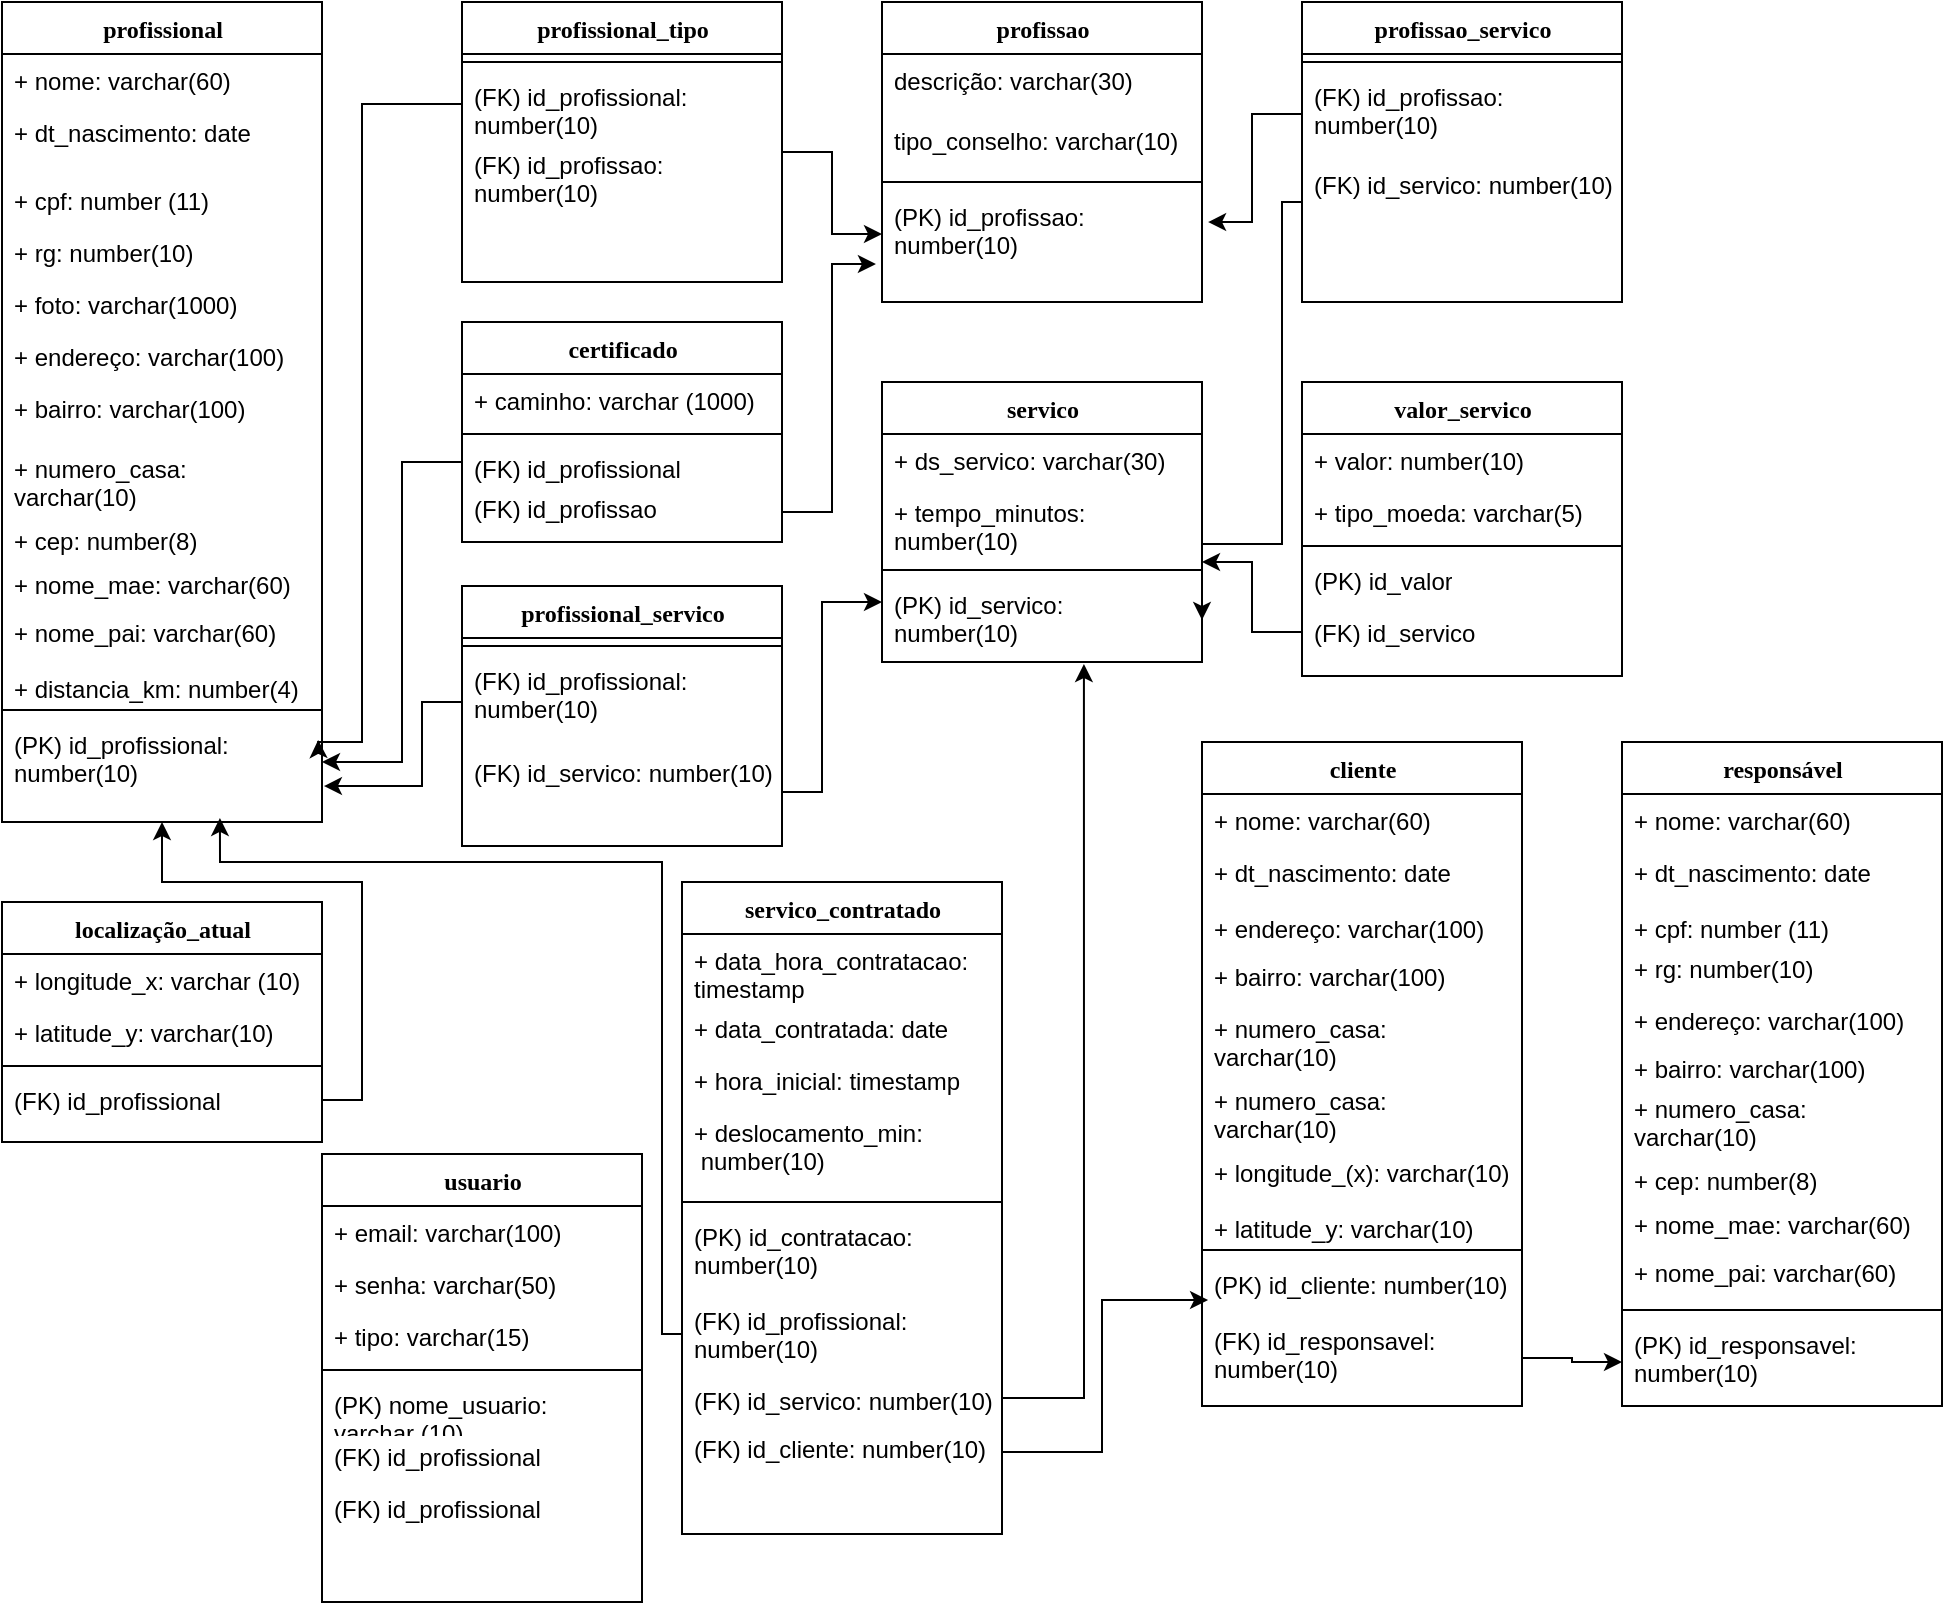<mxfile version="23.0.2" type="github">
  <diagram name="Page-1" id="9f46799a-70d6-7492-0946-bef42562c5a5">
    <mxGraphModel dx="794" dy="475" grid="1" gridSize="10" guides="1" tooltips="1" connect="1" arrows="1" fold="1" page="1" pageScale="1" pageWidth="1100" pageHeight="850" background="none" math="0" shadow="0">
      <root>
        <mxCell id="0" />
        <mxCell id="1" parent="0" />
        <mxCell id="78961159f06e98e8-17" value="profissional" style="swimlane;html=1;fontStyle=1;align=center;verticalAlign=top;childLayout=stackLayout;horizontal=1;startSize=26;horizontalStack=0;resizeParent=1;resizeLast=0;collapsible=1;marginBottom=0;swimlaneFillColor=#ffffff;rounded=0;shadow=0;comic=0;labelBackgroundColor=none;strokeWidth=1;fillColor=none;fontFamily=Verdana;fontSize=12" parent="1" vertex="1">
          <mxGeometry x="90" y="40" width="160" height="410" as="geometry" />
        </mxCell>
        <mxCell id="78961159f06e98e8-21" value="+ nome: varchar(60)" style="text;html=1;strokeColor=none;fillColor=none;align=left;verticalAlign=top;spacingLeft=4;spacingRight=4;whiteSpace=wrap;overflow=hidden;rotatable=0;points=[[0,0.5],[1,0.5]];portConstraint=eastwest;" parent="78961159f06e98e8-17" vertex="1">
          <mxGeometry y="26" width="160" height="26" as="geometry" />
        </mxCell>
        <mxCell id="78961159f06e98e8-23" value="+ dt_nascimento: date" style="text;html=1;strokeColor=none;fillColor=none;align=left;verticalAlign=top;spacingLeft=4;spacingRight=4;whiteSpace=wrap;overflow=hidden;rotatable=0;points=[[0,0.5],[1,0.5]];portConstraint=eastwest;" parent="78961159f06e98e8-17" vertex="1">
          <mxGeometry y="52" width="160" height="34" as="geometry" />
        </mxCell>
        <mxCell id="78961159f06e98e8-26" value="+ cpf: number (11)" style="text;html=1;strokeColor=none;fillColor=none;align=left;verticalAlign=top;spacingLeft=4;spacingRight=4;whiteSpace=wrap;overflow=hidden;rotatable=0;points=[[0,0.5],[1,0.5]];portConstraint=eastwest;" parent="78961159f06e98e8-17" vertex="1">
          <mxGeometry y="86" width="160" height="26" as="geometry" />
        </mxCell>
        <mxCell id="-5gncr0m-K-0K753k8j8-2" value="+ rg: number(10)" style="text;html=1;strokeColor=none;fillColor=none;align=left;verticalAlign=top;spacingLeft=4;spacingRight=4;whiteSpace=wrap;overflow=hidden;rotatable=0;points=[[0,0.5],[1,0.5]];portConstraint=eastwest;" vertex="1" parent="78961159f06e98e8-17">
          <mxGeometry y="112" width="160" height="26" as="geometry" />
        </mxCell>
        <mxCell id="-5gncr0m-K-0K753k8j8-3" value="+ foto: varchar(1000)" style="text;html=1;strokeColor=none;fillColor=none;align=left;verticalAlign=top;spacingLeft=4;spacingRight=4;whiteSpace=wrap;overflow=hidden;rotatable=0;points=[[0,0.5],[1,0.5]];portConstraint=eastwest;" vertex="1" parent="78961159f06e98e8-17">
          <mxGeometry y="138" width="160" height="26" as="geometry" />
        </mxCell>
        <mxCell id="-5gncr0m-K-0K753k8j8-4" value="+ endereço: varchar(100)" style="text;html=1;strokeColor=none;fillColor=none;align=left;verticalAlign=top;spacingLeft=4;spacingRight=4;whiteSpace=wrap;overflow=hidden;rotatable=0;points=[[0,0.5],[1,0.5]];portConstraint=eastwest;" vertex="1" parent="78961159f06e98e8-17">
          <mxGeometry y="164" width="160" height="26" as="geometry" />
        </mxCell>
        <mxCell id="-5gncr0m-K-0K753k8j8-5" value="+ bairro: varchar(100)" style="text;html=1;strokeColor=none;fillColor=none;align=left;verticalAlign=top;spacingLeft=4;spacingRight=4;whiteSpace=wrap;overflow=hidden;rotatable=0;points=[[0,0.5],[1,0.5]];portConstraint=eastwest;" vertex="1" parent="78961159f06e98e8-17">
          <mxGeometry y="190" width="160" height="30" as="geometry" />
        </mxCell>
        <mxCell id="-5gncr0m-K-0K753k8j8-6" value="+ numero_casa: varchar(10)" style="text;html=1;strokeColor=none;fillColor=none;align=left;verticalAlign=top;spacingLeft=4;spacingRight=4;whiteSpace=wrap;overflow=hidden;rotatable=0;points=[[0,0.5],[1,0.5]];portConstraint=eastwest;" vertex="1" parent="78961159f06e98e8-17">
          <mxGeometry y="220" width="160" height="36" as="geometry" />
        </mxCell>
        <mxCell id="-5gncr0m-K-0K753k8j8-49" value="+ cep: number(8)" style="text;html=1;strokeColor=none;fillColor=none;align=left;verticalAlign=top;spacingLeft=4;spacingRight=4;whiteSpace=wrap;overflow=hidden;rotatable=0;points=[[0,0.5],[1,0.5]];portConstraint=eastwest;" vertex="1" parent="78961159f06e98e8-17">
          <mxGeometry y="256" width="160" height="22" as="geometry" />
        </mxCell>
        <mxCell id="-5gncr0m-K-0K753k8j8-7" value="+ nome_mae: varchar(60)" style="text;html=1;strokeColor=none;fillColor=none;align=left;verticalAlign=top;spacingLeft=4;spacingRight=4;whiteSpace=wrap;overflow=hidden;rotatable=0;points=[[0,0.5],[1,0.5]];portConstraint=eastwest;" vertex="1" parent="78961159f06e98e8-17">
          <mxGeometry y="278" width="160" height="24" as="geometry" />
        </mxCell>
        <mxCell id="78961159f06e98e8-24" value="+ nome_pai: varchar(60)" style="text;html=1;strokeColor=none;fillColor=none;align=left;verticalAlign=top;spacingLeft=4;spacingRight=4;whiteSpace=wrap;overflow=hidden;rotatable=0;points=[[0,0.5],[1,0.5]];portConstraint=eastwest;" parent="78961159f06e98e8-17" vertex="1">
          <mxGeometry y="302" width="160" height="28" as="geometry" />
        </mxCell>
        <mxCell id="-5gncr0m-K-0K753k8j8-13" value="+ distancia_km: number(4)" style="text;html=1;strokeColor=none;fillColor=none;align=left;verticalAlign=top;spacingLeft=4;spacingRight=4;whiteSpace=wrap;overflow=hidden;rotatable=0;points=[[0,0.5],[1,0.5]];portConstraint=eastwest;" vertex="1" parent="78961159f06e98e8-17">
          <mxGeometry y="330" width="160" height="20" as="geometry" />
        </mxCell>
        <mxCell id="78961159f06e98e8-19" value="" style="line;html=1;strokeWidth=1;fillColor=none;align=left;verticalAlign=middle;spacingTop=-1;spacingLeft=3;spacingRight=3;rotatable=0;labelPosition=right;points=[];portConstraint=eastwest;" parent="78961159f06e98e8-17" vertex="1">
          <mxGeometry y="350" width="160" height="8" as="geometry" />
        </mxCell>
        <mxCell id="78961159f06e98e8-25" value="(PK) id_profissional: number(10)" style="text;html=1;strokeColor=none;fillColor=none;align=left;verticalAlign=top;spacingLeft=4;spacingRight=4;whiteSpace=wrap;overflow=hidden;rotatable=0;points=[[0,0.5],[1,0.5]];portConstraint=eastwest;" parent="78961159f06e98e8-17" vertex="1">
          <mxGeometry y="358" width="160" height="44" as="geometry" />
        </mxCell>
        <mxCell id="78961159f06e98e8-30" value="profissao" style="swimlane;html=1;fontStyle=1;align=center;verticalAlign=top;childLayout=stackLayout;horizontal=1;startSize=26;horizontalStack=0;resizeParent=1;resizeLast=0;collapsible=1;marginBottom=0;swimlaneFillColor=#ffffff;rounded=0;shadow=0;comic=0;labelBackgroundColor=none;strokeWidth=1;fillColor=none;fontFamily=Verdana;fontSize=12" parent="1" vertex="1">
          <mxGeometry x="530" y="40" width="160" height="150" as="geometry" />
        </mxCell>
        <mxCell id="78961159f06e98e8-32" value="descrição: varchar(30)" style="text;html=1;strokeColor=none;fillColor=none;align=left;verticalAlign=top;spacingLeft=4;spacingRight=4;whiteSpace=wrap;overflow=hidden;rotatable=0;points=[[0,0.5],[1,0.5]];portConstraint=eastwest;" parent="78961159f06e98e8-30" vertex="1">
          <mxGeometry y="26" width="160" height="30" as="geometry" />
        </mxCell>
        <mxCell id="-5gncr0m-K-0K753k8j8-1" value="tipo_conselho: varchar(10)" style="text;html=1;strokeColor=none;fillColor=none;align=left;verticalAlign=top;spacingLeft=4;spacingRight=4;whiteSpace=wrap;overflow=hidden;rotatable=0;points=[[0,0.5],[1,0.5]];portConstraint=eastwest;" vertex="1" parent="78961159f06e98e8-30">
          <mxGeometry y="56" width="160" height="30" as="geometry" />
        </mxCell>
        <mxCell id="78961159f06e98e8-38" value="" style="line;html=1;strokeWidth=1;fillColor=none;align=left;verticalAlign=middle;spacingTop=-1;spacingLeft=3;spacingRight=3;rotatable=0;labelPosition=right;points=[];portConstraint=eastwest;" parent="78961159f06e98e8-30" vertex="1">
          <mxGeometry y="86" width="160" height="8" as="geometry" />
        </mxCell>
        <mxCell id="78961159f06e98e8-31" value="(PK) id_profissao: number(10)" style="text;html=1;strokeColor=none;fillColor=none;align=left;verticalAlign=top;spacingLeft=4;spacingRight=4;whiteSpace=wrap;overflow=hidden;rotatable=0;points=[[0,0.5],[1,0.5]];portConstraint=eastwest;" parent="78961159f06e98e8-30" vertex="1">
          <mxGeometry y="94" width="160" height="44" as="geometry" />
        </mxCell>
        <mxCell id="78961159f06e98e8-43" value="servico" style="swimlane;html=1;fontStyle=1;align=center;verticalAlign=top;childLayout=stackLayout;horizontal=1;startSize=26;horizontalStack=0;resizeParent=1;resizeLast=0;collapsible=1;marginBottom=0;swimlaneFillColor=#ffffff;rounded=0;shadow=0;comic=0;labelBackgroundColor=none;strokeWidth=1;fillColor=none;fontFamily=Verdana;fontSize=12" parent="1" vertex="1">
          <mxGeometry x="530" y="230" width="160" height="140" as="geometry" />
        </mxCell>
        <mxCell id="78961159f06e98e8-44" value="+ ds_servico: varchar(30)" style="text;html=1;strokeColor=none;fillColor=none;align=left;verticalAlign=top;spacingLeft=4;spacingRight=4;whiteSpace=wrap;overflow=hidden;rotatable=0;points=[[0,0.5],[1,0.5]];portConstraint=eastwest;" parent="78961159f06e98e8-43" vertex="1">
          <mxGeometry y="26" width="160" height="26" as="geometry" />
        </mxCell>
        <mxCell id="-5gncr0m-K-0K753k8j8-94" value="+ tempo_minutos: number(10)" style="text;html=1;strokeColor=none;fillColor=none;align=left;verticalAlign=top;spacingLeft=4;spacingRight=4;whiteSpace=wrap;overflow=hidden;rotatable=0;points=[[0,0.5],[1,0.5]];portConstraint=eastwest;" vertex="1" parent="78961159f06e98e8-43">
          <mxGeometry y="52" width="160" height="38" as="geometry" />
        </mxCell>
        <mxCell id="78961159f06e98e8-51" value="" style="line;html=1;strokeWidth=1;fillColor=none;align=left;verticalAlign=middle;spacingTop=-1;spacingLeft=3;spacingRight=3;rotatable=0;labelPosition=right;points=[];portConstraint=eastwest;" parent="78961159f06e98e8-43" vertex="1">
          <mxGeometry y="90" width="160" height="8" as="geometry" />
        </mxCell>
        <mxCell id="78961159f06e98e8-52" value="(PK) id_servico: number(10)" style="text;html=1;strokeColor=none;fillColor=none;align=left;verticalAlign=top;spacingLeft=4;spacingRight=4;whiteSpace=wrap;overflow=hidden;rotatable=0;points=[[0,0.5],[1,0.5]];portConstraint=eastwest;" parent="78961159f06e98e8-43" vertex="1">
          <mxGeometry y="98" width="160" height="42" as="geometry" />
        </mxCell>
        <mxCell id="78961159f06e98e8-56" value="profissional_tipo" style="swimlane;html=1;fontStyle=1;align=center;verticalAlign=top;childLayout=stackLayout;horizontal=1;startSize=26;horizontalStack=0;resizeParent=1;resizeLast=0;collapsible=1;marginBottom=0;swimlaneFillColor=#ffffff;rounded=0;shadow=0;comic=0;labelBackgroundColor=none;strokeWidth=1;fillColor=none;fontFamily=Verdana;fontSize=12" parent="1" vertex="1">
          <mxGeometry x="320" y="40" width="160" height="140" as="geometry" />
        </mxCell>
        <mxCell id="78961159f06e98e8-64" value="" style="line;html=1;strokeWidth=1;fillColor=none;align=left;verticalAlign=middle;spacingTop=-1;spacingLeft=3;spacingRight=3;rotatable=0;labelPosition=right;points=[];portConstraint=eastwest;" parent="78961159f06e98e8-56" vertex="1">
          <mxGeometry y="26" width="160" height="8" as="geometry" />
        </mxCell>
        <mxCell id="78961159f06e98e8-57" value="(FK) id_profissional: number(10)" style="text;html=1;strokeColor=none;fillColor=none;align=left;verticalAlign=top;spacingLeft=4;spacingRight=4;whiteSpace=wrap;overflow=hidden;rotatable=0;points=[[0,0.5],[1,0.5]];portConstraint=eastwest;" parent="78961159f06e98e8-56" vertex="1">
          <mxGeometry y="34" width="160" height="34" as="geometry" />
        </mxCell>
        <mxCell id="-5gncr0m-K-0K753k8j8-11" value="(FK) id_profissao: number(10)" style="text;strokeColor=none;align=left;fillColor=none;html=1;verticalAlign=top;whiteSpace=wrap;rounded=0;spacingLeft=4;" vertex="1" parent="78961159f06e98e8-56">
          <mxGeometry y="68" width="160" height="14" as="geometry" />
        </mxCell>
        <mxCell id="-5gncr0m-K-0K753k8j8-50" style="edgeStyle=orthogonalEdgeStyle;rounded=0;orthogonalLoop=1;jettySize=auto;html=1;entryX=0.5;entryY=1;entryDx=0;entryDy=0;exitX=1;exitY=0.5;exitDx=0;exitDy=0;" edge="1" parent="1" source="78961159f06e98e8-78" target="78961159f06e98e8-17">
          <mxGeometry relative="1" as="geometry">
            <Array as="points">
              <mxPoint x="270" y="589" />
              <mxPoint x="270" y="480" />
              <mxPoint x="170" y="480" />
            </Array>
          </mxGeometry>
        </mxCell>
        <mxCell id="78961159f06e98e8-69" value="localização_atual" style="swimlane;html=1;fontStyle=1;align=center;verticalAlign=top;childLayout=stackLayout;horizontal=1;startSize=26;horizontalStack=0;resizeParent=1;resizeLast=0;collapsible=1;marginBottom=0;swimlaneFillColor=#ffffff;rounded=0;shadow=0;comic=0;labelBackgroundColor=none;strokeWidth=1;fillColor=none;fontFamily=Verdana;fontSize=12" parent="1" vertex="1">
          <mxGeometry x="90" y="490" width="160" height="120" as="geometry" />
        </mxCell>
        <mxCell id="78961159f06e98e8-70" value="+ longitude_x: varchar (10)" style="text;html=1;strokeColor=none;fillColor=none;align=left;verticalAlign=top;spacingLeft=4;spacingRight=4;whiteSpace=wrap;overflow=hidden;rotatable=0;points=[[0,0.5],[1,0.5]];portConstraint=eastwest;" parent="78961159f06e98e8-69" vertex="1">
          <mxGeometry y="26" width="160" height="26" as="geometry" />
        </mxCell>
        <mxCell id="78961159f06e98e8-71" value="+ latitude_y: varchar(10)" style="text;html=1;strokeColor=none;fillColor=none;align=left;verticalAlign=top;spacingLeft=4;spacingRight=4;whiteSpace=wrap;overflow=hidden;rotatable=0;points=[[0,0.5],[1,0.5]];portConstraint=eastwest;" parent="78961159f06e98e8-69" vertex="1">
          <mxGeometry y="52" width="160" height="26" as="geometry" />
        </mxCell>
        <mxCell id="78961159f06e98e8-77" value="" style="line;html=1;strokeWidth=1;fillColor=none;align=left;verticalAlign=middle;spacingTop=-1;spacingLeft=3;spacingRight=3;rotatable=0;labelPosition=right;points=[];portConstraint=eastwest;" parent="78961159f06e98e8-69" vertex="1">
          <mxGeometry y="78" width="160" height="8" as="geometry" />
        </mxCell>
        <mxCell id="78961159f06e98e8-78" value="(FK) id_profissional" style="text;html=1;strokeColor=none;fillColor=none;align=left;verticalAlign=top;spacingLeft=4;spacingRight=4;whiteSpace=wrap;overflow=hidden;rotatable=0;points=[[0,0.5],[1,0.5]];portConstraint=eastwest;" parent="78961159f06e98e8-69" vertex="1">
          <mxGeometry y="86" width="160" height="26" as="geometry" />
        </mxCell>
        <mxCell id="78961159f06e98e8-82" value="servico_contratado" style="swimlane;html=1;fontStyle=1;align=center;verticalAlign=top;childLayout=stackLayout;horizontal=1;startSize=26;horizontalStack=0;resizeParent=1;resizeLast=0;collapsible=1;marginBottom=0;swimlaneFillColor=#ffffff;rounded=0;shadow=0;comic=0;labelBackgroundColor=none;strokeWidth=1;fillColor=none;fontFamily=Verdana;fontSize=12" parent="1" vertex="1">
          <mxGeometry x="430" y="480" width="160" height="326" as="geometry" />
        </mxCell>
        <mxCell id="78961159f06e98e8-83" value="+ data_hora_contratacao: timestamp" style="text;html=1;strokeColor=none;fillColor=none;align=left;verticalAlign=top;spacingLeft=4;spacingRight=4;whiteSpace=wrap;overflow=hidden;rotatable=0;points=[[0,0.5],[1,0.5]];portConstraint=eastwest;" parent="78961159f06e98e8-82" vertex="1">
          <mxGeometry y="26" width="160" height="34" as="geometry" />
        </mxCell>
        <mxCell id="78961159f06e98e8-84" value="+ data_contratada: date" style="text;html=1;strokeColor=none;fillColor=none;align=left;verticalAlign=top;spacingLeft=4;spacingRight=4;whiteSpace=wrap;overflow=hidden;rotatable=0;points=[[0,0.5],[1,0.5]];portConstraint=eastwest;" parent="78961159f06e98e8-82" vertex="1">
          <mxGeometry y="60" width="160" height="26" as="geometry" />
        </mxCell>
        <mxCell id="-5gncr0m-K-0K753k8j8-101" value="+ hora_inicial: timestamp" style="text;html=1;strokeColor=none;fillColor=none;align=left;verticalAlign=top;spacingLeft=4;spacingRight=4;whiteSpace=wrap;overflow=hidden;rotatable=0;points=[[0,0.5],[1,0.5]];portConstraint=eastwest;" vertex="1" parent="78961159f06e98e8-82">
          <mxGeometry y="86" width="160" height="26" as="geometry" />
        </mxCell>
        <mxCell id="-5gncr0m-K-0K753k8j8-95" value="+ deslocamento_min: &amp;nbsp;number(10)" style="text;html=1;strokeColor=none;fillColor=none;align=left;verticalAlign=top;spacingLeft=4;spacingRight=4;whiteSpace=wrap;overflow=hidden;rotatable=0;points=[[0,0.5],[1,0.5]];portConstraint=eastwest;" vertex="1" parent="78961159f06e98e8-82">
          <mxGeometry y="112" width="160" height="44" as="geometry" />
        </mxCell>
        <mxCell id="78961159f06e98e8-90" value="" style="line;html=1;strokeWidth=1;fillColor=none;align=left;verticalAlign=middle;spacingTop=-1;spacingLeft=3;spacingRight=3;rotatable=0;labelPosition=right;points=[];portConstraint=eastwest;" parent="78961159f06e98e8-82" vertex="1">
          <mxGeometry y="156" width="160" height="8" as="geometry" />
        </mxCell>
        <mxCell id="78961159f06e98e8-91" value="(PK) id_contratacao: number(10)" style="text;html=1;strokeColor=none;fillColor=none;align=left;verticalAlign=top;spacingLeft=4;spacingRight=4;whiteSpace=wrap;overflow=hidden;rotatable=0;points=[[0,0.5],[1,0.5]];portConstraint=eastwest;" parent="78961159f06e98e8-82" vertex="1">
          <mxGeometry y="164" width="160" height="42" as="geometry" />
        </mxCell>
        <mxCell id="78961159f06e98e8-94" value="(FK) id_profissional: number(10)" style="text;html=1;strokeColor=none;fillColor=none;align=left;verticalAlign=top;spacingLeft=4;spacingRight=4;whiteSpace=wrap;overflow=hidden;rotatable=0;points=[[0,0.5],[1,0.5]];portConstraint=eastwest;" parent="78961159f06e98e8-82" vertex="1">
          <mxGeometry y="206" width="160" height="40" as="geometry" />
        </mxCell>
        <mxCell id="-5gncr0m-K-0K753k8j8-97" value="(FK) id_servico: number(10)" style="text;html=1;strokeColor=none;fillColor=none;align=left;verticalAlign=top;spacingLeft=4;spacingRight=4;whiteSpace=wrap;overflow=hidden;rotatable=0;points=[[0,0.5],[1,0.5]];portConstraint=eastwest;" vertex="1" parent="78961159f06e98e8-82">
          <mxGeometry y="246" width="160" height="24" as="geometry" />
        </mxCell>
        <mxCell id="-5gncr0m-K-0K753k8j8-96" value="(FK) id_cliente: number(10)" style="text;html=1;strokeColor=none;fillColor=none;align=left;verticalAlign=top;spacingLeft=4;spacingRight=4;whiteSpace=wrap;overflow=hidden;rotatable=0;points=[[0,0.5],[1,0.5]];portConstraint=eastwest;" vertex="1" parent="78961159f06e98e8-82">
          <mxGeometry y="270" width="160" height="30" as="geometry" />
        </mxCell>
        <mxCell id="78961159f06e98e8-95" value="profissional_servico" style="swimlane;html=1;fontStyle=1;align=center;verticalAlign=top;childLayout=stackLayout;horizontal=1;startSize=26;horizontalStack=0;resizeParent=1;resizeLast=0;collapsible=1;marginBottom=0;swimlaneFillColor=#ffffff;rounded=0;shadow=0;comic=0;labelBackgroundColor=none;strokeWidth=1;fillColor=none;fontFamily=Verdana;fontSize=12" parent="1" vertex="1">
          <mxGeometry x="320" y="332" width="160" height="130" as="geometry" />
        </mxCell>
        <mxCell id="78961159f06e98e8-103" value="" style="line;html=1;strokeWidth=1;fillColor=none;align=left;verticalAlign=middle;spacingTop=-1;spacingLeft=3;spacingRight=3;rotatable=0;labelPosition=right;points=[];portConstraint=eastwest;" parent="78961159f06e98e8-95" vertex="1">
          <mxGeometry y="26" width="160" height="8" as="geometry" />
        </mxCell>
        <mxCell id="78961159f06e98e8-104" value="(FK) id_profissional: number(10)" style="text;html=1;strokeColor=none;fillColor=none;align=left;verticalAlign=top;spacingLeft=4;spacingRight=4;whiteSpace=wrap;overflow=hidden;rotatable=0;points=[[0,0.5],[1,0.5]];portConstraint=eastwest;" parent="78961159f06e98e8-95" vertex="1">
          <mxGeometry y="34" width="160" height="46" as="geometry" />
        </mxCell>
        <mxCell id="-5gncr0m-K-0K753k8j8-15" value="(FK) id_servico: number(10)" style="text;html=1;strokeColor=none;fillColor=none;align=left;verticalAlign=top;spacingLeft=4;spacingRight=4;whiteSpace=wrap;overflow=hidden;rotatable=0;points=[[0,0.5],[1,0.5]];portConstraint=eastwest;" vertex="1" parent="78961159f06e98e8-95">
          <mxGeometry y="80" width="160" height="46" as="geometry" />
        </mxCell>
        <mxCell id="78961159f06e98e8-108" value="valor_servico" style="swimlane;html=1;fontStyle=1;align=center;verticalAlign=top;childLayout=stackLayout;horizontal=1;startSize=26;horizontalStack=0;resizeParent=1;resizeLast=0;collapsible=1;marginBottom=0;swimlaneFillColor=#ffffff;rounded=0;shadow=0;comic=0;labelBackgroundColor=none;strokeWidth=1;fillColor=none;fontFamily=Verdana;fontSize=12" parent="1" vertex="1">
          <mxGeometry x="740" y="230.0" width="160" height="147" as="geometry" />
        </mxCell>
        <mxCell id="78961159f06e98e8-109" value="+ valor: number(10)" style="text;html=1;strokeColor=none;fillColor=none;align=left;verticalAlign=top;spacingLeft=4;spacingRight=4;whiteSpace=wrap;overflow=hidden;rotatable=0;points=[[0,0.5],[1,0.5]];portConstraint=eastwest;" parent="78961159f06e98e8-108" vertex="1">
          <mxGeometry y="26" width="160" height="26" as="geometry" />
        </mxCell>
        <mxCell id="78961159f06e98e8-110" value="+ tipo_moeda: varchar(5)" style="text;html=1;strokeColor=none;fillColor=none;align=left;verticalAlign=top;spacingLeft=4;spacingRight=4;whiteSpace=wrap;overflow=hidden;rotatable=0;points=[[0,0.5],[1,0.5]];portConstraint=eastwest;" parent="78961159f06e98e8-108" vertex="1">
          <mxGeometry y="52" width="160" height="26" as="geometry" />
        </mxCell>
        <mxCell id="78961159f06e98e8-116" value="" style="line;html=1;strokeWidth=1;fillColor=none;align=left;verticalAlign=middle;spacingTop=-1;spacingLeft=3;spacingRight=3;rotatable=0;labelPosition=right;points=[];portConstraint=eastwest;" parent="78961159f06e98e8-108" vertex="1">
          <mxGeometry y="78" width="160" height="8" as="geometry" />
        </mxCell>
        <mxCell id="78961159f06e98e8-117" value="(PK) id_valor" style="text;html=1;strokeColor=none;fillColor=none;align=left;verticalAlign=top;spacingLeft=4;spacingRight=4;whiteSpace=wrap;overflow=hidden;rotatable=0;points=[[0,0.5],[1,0.5]];portConstraint=eastwest;" parent="78961159f06e98e8-108" vertex="1">
          <mxGeometry y="86" width="160" height="26" as="geometry" />
        </mxCell>
        <mxCell id="78961159f06e98e8-120" value="(FK) id_servico" style="text;html=1;strokeColor=none;fillColor=none;align=left;verticalAlign=top;spacingLeft=4;spacingRight=4;whiteSpace=wrap;overflow=hidden;rotatable=0;points=[[0,0.5],[1,0.5]];portConstraint=eastwest;" parent="78961159f06e98e8-108" vertex="1">
          <mxGeometry y="112" width="160" height="26" as="geometry" />
        </mxCell>
        <mxCell id="-5gncr0m-K-0K753k8j8-10" value="" style="edgeStyle=orthogonalEdgeStyle;rounded=0;orthogonalLoop=1;jettySize=auto;html=1;entryX=0.988;entryY=0.25;entryDx=0;entryDy=0;entryPerimeter=0;" edge="1" parent="1" source="78961159f06e98e8-57" target="78961159f06e98e8-25">
          <mxGeometry relative="1" as="geometry">
            <Array as="points">
              <mxPoint x="270" y="91" />
              <mxPoint x="270" y="410" />
            </Array>
          </mxGeometry>
        </mxCell>
        <mxCell id="-5gncr0m-K-0K753k8j8-12" style="edgeStyle=orthogonalEdgeStyle;rounded=0;orthogonalLoop=1;jettySize=auto;html=1;entryX=0;entryY=0.5;entryDx=0;entryDy=0;exitX=1;exitY=0.5;exitDx=0;exitDy=0;" edge="1" parent="1" source="-5gncr0m-K-0K753k8j8-11" target="78961159f06e98e8-31">
          <mxGeometry relative="1" as="geometry" />
        </mxCell>
        <mxCell id="-5gncr0m-K-0K753k8j8-19" style="edgeStyle=orthogonalEdgeStyle;rounded=0;orthogonalLoop=1;jettySize=auto;html=1;entryX=1.006;entryY=0.773;entryDx=0;entryDy=0;exitX=0;exitY=0.5;exitDx=0;exitDy=0;entryPerimeter=0;" edge="1" parent="1" source="78961159f06e98e8-104" target="78961159f06e98e8-25">
          <mxGeometry relative="1" as="geometry">
            <Array as="points">
              <mxPoint x="320" y="390" />
              <mxPoint x="300" y="390" />
              <mxPoint x="300" y="432" />
            </Array>
          </mxGeometry>
        </mxCell>
        <mxCell id="-5gncr0m-K-0K753k8j8-20" style="edgeStyle=orthogonalEdgeStyle;rounded=0;orthogonalLoop=1;jettySize=auto;html=1;" edge="1" parent="1" source="-5gncr0m-K-0K753k8j8-15">
          <mxGeometry relative="1" as="geometry">
            <mxPoint x="530" y="340" as="targetPoint" />
            <Array as="points">
              <mxPoint x="500" y="435" />
              <mxPoint x="500" y="340" />
              <mxPoint x="530" y="340" />
            </Array>
          </mxGeometry>
        </mxCell>
        <mxCell id="-5gncr0m-K-0K753k8j8-21" style="edgeStyle=orthogonalEdgeStyle;rounded=0;orthogonalLoop=1;jettySize=auto;html=1;exitX=0;exitY=0.5;exitDx=0;exitDy=0;" edge="1" parent="1" source="78961159f06e98e8-120">
          <mxGeometry relative="1" as="geometry">
            <mxPoint x="690" y="320" as="targetPoint" />
            <Array as="points">
              <mxPoint x="715" y="355" />
              <mxPoint x="715" y="320" />
              <mxPoint x="690" y="320" />
            </Array>
          </mxGeometry>
        </mxCell>
        <mxCell id="-5gncr0m-K-0K753k8j8-22" value="profissao_servico" style="swimlane;html=1;fontStyle=1;align=center;verticalAlign=top;childLayout=stackLayout;horizontal=1;startSize=26;horizontalStack=0;resizeParent=1;resizeLast=0;collapsible=1;marginBottom=0;swimlaneFillColor=#ffffff;rounded=0;shadow=0;comic=0;labelBackgroundColor=none;strokeWidth=1;fillColor=none;fontFamily=Verdana;fontSize=12" vertex="1" parent="1">
          <mxGeometry x="740" y="40" width="160" height="150" as="geometry" />
        </mxCell>
        <mxCell id="-5gncr0m-K-0K753k8j8-25" value="" style="line;html=1;strokeWidth=1;fillColor=none;align=left;verticalAlign=middle;spacingTop=-1;spacingLeft=3;spacingRight=3;rotatable=0;labelPosition=right;points=[];portConstraint=eastwest;" vertex="1" parent="-5gncr0m-K-0K753k8j8-22">
          <mxGeometry y="26" width="160" height="8" as="geometry" />
        </mxCell>
        <mxCell id="-5gncr0m-K-0K753k8j8-26" value="(FK) id_profissao: number(10)" style="text;html=1;strokeColor=none;fillColor=none;align=left;verticalAlign=top;spacingLeft=4;spacingRight=4;whiteSpace=wrap;overflow=hidden;rotatable=0;points=[[0,0.5],[1,0.5]];portConstraint=eastwest;" vertex="1" parent="-5gncr0m-K-0K753k8j8-22">
          <mxGeometry y="34" width="160" height="44" as="geometry" />
        </mxCell>
        <mxCell id="-5gncr0m-K-0K753k8j8-27" value="(FK) id_servico: number(10)" style="text;html=1;strokeColor=none;fillColor=none;align=left;verticalAlign=top;spacingLeft=4;spacingRight=4;whiteSpace=wrap;overflow=hidden;rotatable=0;points=[[0,0.5],[1,0.5]];portConstraint=eastwest;" vertex="1" parent="-5gncr0m-K-0K753k8j8-22">
          <mxGeometry y="78" width="160" height="44" as="geometry" />
        </mxCell>
        <mxCell id="-5gncr0m-K-0K753k8j8-28" style="edgeStyle=orthogonalEdgeStyle;rounded=0;orthogonalLoop=1;jettySize=auto;html=1;exitX=0;exitY=0.5;exitDx=0;exitDy=0;entryX=1.019;entryY=0.364;entryDx=0;entryDy=0;entryPerimeter=0;" edge="1" parent="1" source="-5gncr0m-K-0K753k8j8-26" target="78961159f06e98e8-31">
          <mxGeometry relative="1" as="geometry" />
        </mxCell>
        <mxCell id="-5gncr0m-K-0K753k8j8-29" style="edgeStyle=orthogonalEdgeStyle;rounded=0;orthogonalLoop=1;jettySize=auto;html=1;entryX=1;entryY=0.5;entryDx=0;entryDy=0;" edge="1" parent="1" source="-5gncr0m-K-0K753k8j8-27" target="78961159f06e98e8-52">
          <mxGeometry relative="1" as="geometry">
            <mxPoint x="700" y="310" as="targetPoint" />
            <Array as="points">
              <mxPoint x="730" y="140" />
              <mxPoint x="730" y="311" />
            </Array>
          </mxGeometry>
        </mxCell>
        <mxCell id="-5gncr0m-K-0K753k8j8-31" value="cliente" style="swimlane;html=1;fontStyle=1;align=center;verticalAlign=top;childLayout=stackLayout;horizontal=1;startSize=26;horizontalStack=0;resizeParent=1;resizeLast=0;collapsible=1;marginBottom=0;swimlaneFillColor=#ffffff;rounded=0;shadow=0;comic=0;labelBackgroundColor=none;strokeWidth=1;fillColor=none;fontFamily=Verdana;fontSize=12" vertex="1" parent="1">
          <mxGeometry x="690" y="410" width="160" height="332" as="geometry" />
        </mxCell>
        <mxCell id="-5gncr0m-K-0K753k8j8-32" value="+ nome: varchar(60)" style="text;html=1;strokeColor=none;fillColor=none;align=left;verticalAlign=top;spacingLeft=4;spacingRight=4;whiteSpace=wrap;overflow=hidden;rotatable=0;points=[[0,0.5],[1,0.5]];portConstraint=eastwest;" vertex="1" parent="-5gncr0m-K-0K753k8j8-31">
          <mxGeometry y="26" width="160" height="26" as="geometry" />
        </mxCell>
        <mxCell id="-5gncr0m-K-0K753k8j8-33" value="+ dt_nascimento: date" style="text;html=1;strokeColor=none;fillColor=none;align=left;verticalAlign=top;spacingLeft=4;spacingRight=4;whiteSpace=wrap;overflow=hidden;rotatable=0;points=[[0,0.5],[1,0.5]];portConstraint=eastwest;" vertex="1" parent="-5gncr0m-K-0K753k8j8-31">
          <mxGeometry y="52" width="160" height="28" as="geometry" />
        </mxCell>
        <mxCell id="-5gncr0m-K-0K753k8j8-37" value="+ endereço: varchar(100)" style="text;html=1;strokeColor=none;fillColor=none;align=left;verticalAlign=top;spacingLeft=4;spacingRight=4;whiteSpace=wrap;overflow=hidden;rotatable=0;points=[[0,0.5],[1,0.5]];portConstraint=eastwest;" vertex="1" parent="-5gncr0m-K-0K753k8j8-31">
          <mxGeometry y="80" width="160" height="24" as="geometry" />
        </mxCell>
        <mxCell id="-5gncr0m-K-0K753k8j8-38" value="+ bairro: varchar(100)" style="text;html=1;strokeColor=none;fillColor=none;align=left;verticalAlign=top;spacingLeft=4;spacingRight=4;whiteSpace=wrap;overflow=hidden;rotatable=0;points=[[0,0.5],[1,0.5]];portConstraint=eastwest;" vertex="1" parent="-5gncr0m-K-0K753k8j8-31">
          <mxGeometry y="104" width="160" height="26" as="geometry" />
        </mxCell>
        <mxCell id="-5gncr0m-K-0K753k8j8-39" value="+ numero_casa: varchar(10)" style="text;html=1;strokeColor=none;fillColor=none;align=left;verticalAlign=top;spacingLeft=4;spacingRight=4;whiteSpace=wrap;overflow=hidden;rotatable=0;points=[[0,0.5],[1,0.5]];portConstraint=eastwest;" vertex="1" parent="-5gncr0m-K-0K753k8j8-31">
          <mxGeometry y="130" width="160" height="36" as="geometry" />
        </mxCell>
        <mxCell id="-5gncr0m-K-0K753k8j8-52" value="+ numero_casa: varchar(10)" style="text;html=1;strokeColor=none;fillColor=none;align=left;verticalAlign=top;spacingLeft=4;spacingRight=4;whiteSpace=wrap;overflow=hidden;rotatable=0;points=[[0,0.5],[1,0.5]];portConstraint=eastwest;" vertex="1" parent="-5gncr0m-K-0K753k8j8-31">
          <mxGeometry y="166" width="160" height="36" as="geometry" />
        </mxCell>
        <mxCell id="-5gncr0m-K-0K753k8j8-51" value="+ longitude_(x): varchar(10)" style="text;html=1;strokeColor=none;fillColor=none;align=left;verticalAlign=top;spacingLeft=4;spacingRight=4;whiteSpace=wrap;overflow=hidden;rotatable=0;points=[[0,0.5],[1,0.5]];portConstraint=eastwest;" vertex="1" parent="-5gncr0m-K-0K753k8j8-31">
          <mxGeometry y="202" width="160" height="28" as="geometry" />
        </mxCell>
        <mxCell id="-5gncr0m-K-0K753k8j8-53" value="+ latitude_y: varchar(10)" style="text;html=1;strokeColor=none;fillColor=none;align=left;verticalAlign=top;spacingLeft=4;spacingRight=4;whiteSpace=wrap;overflow=hidden;rotatable=0;points=[[0,0.5],[1,0.5]];portConstraint=eastwest;" vertex="1" parent="-5gncr0m-K-0K753k8j8-31">
          <mxGeometry y="230" width="160" height="20" as="geometry" />
        </mxCell>
        <mxCell id="-5gncr0m-K-0K753k8j8-43" value="" style="line;html=1;strokeWidth=1;fillColor=none;align=left;verticalAlign=middle;spacingTop=-1;spacingLeft=3;spacingRight=3;rotatable=0;labelPosition=right;points=[];portConstraint=eastwest;" vertex="1" parent="-5gncr0m-K-0K753k8j8-31">
          <mxGeometry y="250" width="160" height="8" as="geometry" />
        </mxCell>
        <mxCell id="-5gncr0m-K-0K753k8j8-44" value="(PK) id_cliente: number(10)" style="text;html=1;strokeColor=none;fillColor=none;align=left;verticalAlign=top;spacingLeft=4;spacingRight=4;whiteSpace=wrap;overflow=hidden;rotatable=0;points=[[0,0.5],[1,0.5]];portConstraint=eastwest;" vertex="1" parent="-5gncr0m-K-0K753k8j8-31">
          <mxGeometry y="258" width="160" height="28" as="geometry" />
        </mxCell>
        <mxCell id="-5gncr0m-K-0K753k8j8-45" value="(FK) id_responsavel: number(10)" style="text;html=1;strokeColor=none;fillColor=none;align=left;verticalAlign=top;spacingLeft=4;spacingRight=4;whiteSpace=wrap;overflow=hidden;rotatable=0;points=[[0,0.5],[1,0.5]];portConstraint=eastwest;" vertex="1" parent="-5gncr0m-K-0K753k8j8-31">
          <mxGeometry y="286" width="160" height="44" as="geometry" />
        </mxCell>
        <mxCell id="-5gncr0m-K-0K753k8j8-66" value="responsável" style="swimlane;html=1;fontStyle=1;align=center;verticalAlign=top;childLayout=stackLayout;horizontal=1;startSize=26;horizontalStack=0;resizeParent=1;resizeLast=0;collapsible=1;marginBottom=0;swimlaneFillColor=#ffffff;rounded=0;shadow=0;comic=0;labelBackgroundColor=none;strokeWidth=1;fillColor=none;fontFamily=Verdana;fontSize=12" vertex="1" parent="1">
          <mxGeometry x="900" y="410" width="160" height="332" as="geometry" />
        </mxCell>
        <mxCell id="-5gncr0m-K-0K753k8j8-67" value="+ nome: varchar(60)" style="text;html=1;strokeColor=none;fillColor=none;align=left;verticalAlign=top;spacingLeft=4;spacingRight=4;whiteSpace=wrap;overflow=hidden;rotatable=0;points=[[0,0.5],[1,0.5]];portConstraint=eastwest;" vertex="1" parent="-5gncr0m-K-0K753k8j8-66">
          <mxGeometry y="26" width="160" height="26" as="geometry" />
        </mxCell>
        <mxCell id="-5gncr0m-K-0K753k8j8-68" value="+ dt_nascimento: date" style="text;html=1;strokeColor=none;fillColor=none;align=left;verticalAlign=top;spacingLeft=4;spacingRight=4;whiteSpace=wrap;overflow=hidden;rotatable=0;points=[[0,0.5],[1,0.5]];portConstraint=eastwest;" vertex="1" parent="-5gncr0m-K-0K753k8j8-66">
          <mxGeometry y="52" width="160" height="28" as="geometry" />
        </mxCell>
        <mxCell id="-5gncr0m-K-0K753k8j8-69" value="+ cpf: number (11)" style="text;html=1;strokeColor=none;fillColor=none;align=left;verticalAlign=top;spacingLeft=4;spacingRight=4;whiteSpace=wrap;overflow=hidden;rotatable=0;points=[[0,0.5],[1,0.5]];portConstraint=eastwest;" vertex="1" parent="-5gncr0m-K-0K753k8j8-66">
          <mxGeometry y="80" width="160" height="20" as="geometry" />
        </mxCell>
        <mxCell id="-5gncr0m-K-0K753k8j8-70" value="+ rg: number(10)" style="text;html=1;strokeColor=none;fillColor=none;align=left;verticalAlign=top;spacingLeft=4;spacingRight=4;whiteSpace=wrap;overflow=hidden;rotatable=0;points=[[0,0.5],[1,0.5]];portConstraint=eastwest;" vertex="1" parent="-5gncr0m-K-0K753k8j8-66">
          <mxGeometry y="100" width="160" height="26" as="geometry" />
        </mxCell>
        <mxCell id="-5gncr0m-K-0K753k8j8-72" value="+ endereço: varchar(100)" style="text;html=1;strokeColor=none;fillColor=none;align=left;verticalAlign=top;spacingLeft=4;spacingRight=4;whiteSpace=wrap;overflow=hidden;rotatable=0;points=[[0,0.5],[1,0.5]];portConstraint=eastwest;" vertex="1" parent="-5gncr0m-K-0K753k8j8-66">
          <mxGeometry y="126" width="160" height="24" as="geometry" />
        </mxCell>
        <mxCell id="-5gncr0m-K-0K753k8j8-73" value="+ bairro: varchar(100)" style="text;html=1;strokeColor=none;fillColor=none;align=left;verticalAlign=top;spacingLeft=4;spacingRight=4;whiteSpace=wrap;overflow=hidden;rotatable=0;points=[[0,0.5],[1,0.5]];portConstraint=eastwest;" vertex="1" parent="-5gncr0m-K-0K753k8j8-66">
          <mxGeometry y="150" width="160" height="20" as="geometry" />
        </mxCell>
        <mxCell id="-5gncr0m-K-0K753k8j8-74" value="+ numero_casa: varchar(10)" style="text;html=1;strokeColor=none;fillColor=none;align=left;verticalAlign=top;spacingLeft=4;spacingRight=4;whiteSpace=wrap;overflow=hidden;rotatable=0;points=[[0,0.5],[1,0.5]];portConstraint=eastwest;" vertex="1" parent="-5gncr0m-K-0K753k8j8-66">
          <mxGeometry y="170" width="160" height="36" as="geometry" />
        </mxCell>
        <mxCell id="-5gncr0m-K-0K753k8j8-75" value="+ cep: number(8)" style="text;html=1;strokeColor=none;fillColor=none;align=left;verticalAlign=top;spacingLeft=4;spacingRight=4;whiteSpace=wrap;overflow=hidden;rotatable=0;points=[[0,0.5],[1,0.5]];portConstraint=eastwest;" vertex="1" parent="-5gncr0m-K-0K753k8j8-66">
          <mxGeometry y="206" width="160" height="22" as="geometry" />
        </mxCell>
        <mxCell id="-5gncr0m-K-0K753k8j8-76" value="+ nome_mae: varchar(60)" style="text;html=1;strokeColor=none;fillColor=none;align=left;verticalAlign=top;spacingLeft=4;spacingRight=4;whiteSpace=wrap;overflow=hidden;rotatable=0;points=[[0,0.5],[1,0.5]];portConstraint=eastwest;" vertex="1" parent="-5gncr0m-K-0K753k8j8-66">
          <mxGeometry y="228" width="160" height="24" as="geometry" />
        </mxCell>
        <mxCell id="-5gncr0m-K-0K753k8j8-77" value="+ nome_pai: varchar(60)" style="text;html=1;strokeColor=none;fillColor=none;align=left;verticalAlign=top;spacingLeft=4;spacingRight=4;whiteSpace=wrap;overflow=hidden;rotatable=0;points=[[0,0.5],[1,0.5]];portConstraint=eastwest;" vertex="1" parent="-5gncr0m-K-0K753k8j8-66">
          <mxGeometry y="252" width="160" height="28" as="geometry" />
        </mxCell>
        <mxCell id="-5gncr0m-K-0K753k8j8-79" value="" style="line;html=1;strokeWidth=1;fillColor=none;align=left;verticalAlign=middle;spacingTop=-1;spacingLeft=3;spacingRight=3;rotatable=0;labelPosition=right;points=[];portConstraint=eastwest;" vertex="1" parent="-5gncr0m-K-0K753k8j8-66">
          <mxGeometry y="280" width="160" height="8" as="geometry" />
        </mxCell>
        <mxCell id="-5gncr0m-K-0K753k8j8-80" value="(PK) id_responsavel: number(10)" style="text;html=1;strokeColor=none;fillColor=none;align=left;verticalAlign=top;spacingLeft=4;spacingRight=4;whiteSpace=wrap;overflow=hidden;rotatable=0;points=[[0,0.5],[1,0.5]];portConstraint=eastwest;" vertex="1" parent="-5gncr0m-K-0K753k8j8-66">
          <mxGeometry y="288" width="160" height="44" as="geometry" />
        </mxCell>
        <mxCell id="-5gncr0m-K-0K753k8j8-84" value="" style="edgeStyle=orthogonalEdgeStyle;rounded=0;orthogonalLoop=1;jettySize=auto;html=1;" edge="1" parent="1" source="-5gncr0m-K-0K753k8j8-45" target="-5gncr0m-K-0K753k8j8-80">
          <mxGeometry relative="1" as="geometry" />
        </mxCell>
        <mxCell id="-5gncr0m-K-0K753k8j8-85" value="certificado" style="swimlane;html=1;fontStyle=1;align=center;verticalAlign=top;childLayout=stackLayout;horizontal=1;startSize=26;horizontalStack=0;resizeParent=1;resizeLast=0;collapsible=1;marginBottom=0;swimlaneFillColor=#ffffff;rounded=0;shadow=0;comic=0;labelBackgroundColor=none;strokeWidth=1;fillColor=none;fontFamily=Verdana;fontSize=12" vertex="1" parent="1">
          <mxGeometry x="320" y="200" width="160" height="110" as="geometry" />
        </mxCell>
        <mxCell id="-5gncr0m-K-0K753k8j8-86" value="+ caminho: varchar (1000)" style="text;html=1;strokeColor=none;fillColor=none;align=left;verticalAlign=top;spacingLeft=4;spacingRight=4;whiteSpace=wrap;overflow=hidden;rotatable=0;points=[[0,0.5],[1,0.5]];portConstraint=eastwest;" vertex="1" parent="-5gncr0m-K-0K753k8j8-85">
          <mxGeometry y="26" width="160" height="26" as="geometry" />
        </mxCell>
        <mxCell id="-5gncr0m-K-0K753k8j8-88" value="" style="line;html=1;strokeWidth=1;fillColor=none;align=left;verticalAlign=middle;spacingTop=-1;spacingLeft=3;spacingRight=3;rotatable=0;labelPosition=right;points=[];portConstraint=eastwest;" vertex="1" parent="-5gncr0m-K-0K753k8j8-85">
          <mxGeometry y="52" width="160" height="8" as="geometry" />
        </mxCell>
        <mxCell id="-5gncr0m-K-0K753k8j8-89" value="(FK) id_profissional" style="text;html=1;strokeColor=none;fillColor=none;align=left;verticalAlign=top;spacingLeft=4;spacingRight=4;whiteSpace=wrap;overflow=hidden;rotatable=0;points=[[0,0.5],[1,0.5]];portConstraint=eastwest;" vertex="1" parent="-5gncr0m-K-0K753k8j8-85">
          <mxGeometry y="60" width="160" height="20" as="geometry" />
        </mxCell>
        <mxCell id="-5gncr0m-K-0K753k8j8-91" value="(FK) id_profissao" style="text;html=1;strokeColor=none;fillColor=none;align=left;verticalAlign=top;spacingLeft=4;spacingRight=4;whiteSpace=wrap;overflow=hidden;rotatable=0;points=[[0,0.5],[1,0.5]];portConstraint=eastwest;" vertex="1" parent="-5gncr0m-K-0K753k8j8-85">
          <mxGeometry y="80" width="160" height="30" as="geometry" />
        </mxCell>
        <mxCell id="-5gncr0m-K-0K753k8j8-90" style="edgeStyle=orthogonalEdgeStyle;rounded=0;orthogonalLoop=1;jettySize=auto;html=1;exitX=0;exitY=0.5;exitDx=0;exitDy=0;entryX=1;entryY=0.5;entryDx=0;entryDy=0;" edge="1" parent="1" source="-5gncr0m-K-0K753k8j8-89" target="78961159f06e98e8-25">
          <mxGeometry relative="1" as="geometry">
            <mxPoint x="260" y="420" as="targetPoint" />
            <Array as="points">
              <mxPoint x="290" y="270" />
              <mxPoint x="290" y="420" />
            </Array>
          </mxGeometry>
        </mxCell>
        <mxCell id="-5gncr0m-K-0K753k8j8-93" style="edgeStyle=orthogonalEdgeStyle;rounded=0;orthogonalLoop=1;jettySize=auto;html=1;entryX=-0.019;entryY=0.841;entryDx=0;entryDy=0;entryPerimeter=0;" edge="1" parent="1" source="-5gncr0m-K-0K753k8j8-91" target="78961159f06e98e8-31">
          <mxGeometry relative="1" as="geometry" />
        </mxCell>
        <mxCell id="-5gncr0m-K-0K753k8j8-98" style="edgeStyle=orthogonalEdgeStyle;rounded=0;orthogonalLoop=1;jettySize=auto;html=1;entryX=0.681;entryY=1.136;entryDx=0;entryDy=0;entryPerimeter=0;" edge="1" parent="1" source="78961159f06e98e8-94" target="78961159f06e98e8-25">
          <mxGeometry relative="1" as="geometry">
            <mxPoint x="260" y="450" as="targetPoint" />
            <Array as="points">
              <mxPoint x="420" y="706" />
              <mxPoint x="420" y="470" />
              <mxPoint x="199" y="470" />
            </Array>
          </mxGeometry>
        </mxCell>
        <mxCell id="-5gncr0m-K-0K753k8j8-103" style="edgeStyle=orthogonalEdgeStyle;rounded=0;orthogonalLoop=1;jettySize=auto;html=1;entryX=0.631;entryY=1.024;entryDx=0;entryDy=0;entryPerimeter=0;" edge="1" parent="1" source="-5gncr0m-K-0K753k8j8-97" target="78961159f06e98e8-52">
          <mxGeometry relative="1" as="geometry" />
        </mxCell>
        <mxCell id="-5gncr0m-K-0K753k8j8-104" value="" style="edgeStyle=orthogonalEdgeStyle;rounded=0;orthogonalLoop=1;jettySize=auto;html=1;entryX=0.019;entryY=0.75;entryDx=0;entryDy=0;entryPerimeter=0;" edge="1" parent="1" source="-5gncr0m-K-0K753k8j8-96" target="-5gncr0m-K-0K753k8j8-44">
          <mxGeometry relative="1" as="geometry" />
        </mxCell>
        <mxCell id="-5gncr0m-K-0K753k8j8-105" value="usuario" style="swimlane;html=1;fontStyle=1;align=center;verticalAlign=top;childLayout=stackLayout;horizontal=1;startSize=26;horizontalStack=0;resizeParent=1;resizeLast=0;collapsible=1;marginBottom=0;swimlaneFillColor=#ffffff;rounded=0;shadow=0;comic=0;labelBackgroundColor=none;strokeWidth=1;fillColor=none;fontFamily=Verdana;fontSize=12" vertex="1" parent="1">
          <mxGeometry x="250" y="616" width="160" height="224" as="geometry" />
        </mxCell>
        <mxCell id="-5gncr0m-K-0K753k8j8-110" value="+ email: varchar(100)" style="text;html=1;strokeColor=none;fillColor=none;align=left;verticalAlign=top;spacingLeft=4;spacingRight=4;whiteSpace=wrap;overflow=hidden;rotatable=0;points=[[0,0.5],[1,0.5]];portConstraint=eastwest;" vertex="1" parent="-5gncr0m-K-0K753k8j8-105">
          <mxGeometry y="26" width="160" height="26" as="geometry" />
        </mxCell>
        <mxCell id="-5gncr0m-K-0K753k8j8-107" value="+ senha: varchar(50)" style="text;html=1;strokeColor=none;fillColor=none;align=left;verticalAlign=top;spacingLeft=4;spacingRight=4;whiteSpace=wrap;overflow=hidden;rotatable=0;points=[[0,0.5],[1,0.5]];portConstraint=eastwest;" vertex="1" parent="-5gncr0m-K-0K753k8j8-105">
          <mxGeometry y="52" width="160" height="26" as="geometry" />
        </mxCell>
        <mxCell id="-5gncr0m-K-0K753k8j8-111" value="+ tipo: varchar(15)" style="text;html=1;strokeColor=none;fillColor=none;align=left;verticalAlign=top;spacingLeft=4;spacingRight=4;whiteSpace=wrap;overflow=hidden;rotatable=0;points=[[0,0.5],[1,0.5]];portConstraint=eastwest;" vertex="1" parent="-5gncr0m-K-0K753k8j8-105">
          <mxGeometry y="78" width="160" height="26" as="geometry" />
        </mxCell>
        <mxCell id="-5gncr0m-K-0K753k8j8-108" value="" style="line;html=1;strokeWidth=1;fillColor=none;align=left;verticalAlign=middle;spacingTop=-1;spacingLeft=3;spacingRight=3;rotatable=0;labelPosition=right;points=[];portConstraint=eastwest;" vertex="1" parent="-5gncr0m-K-0K753k8j8-105">
          <mxGeometry y="104" width="160" height="8" as="geometry" />
        </mxCell>
        <mxCell id="-5gncr0m-K-0K753k8j8-109" value="(PK) nome_usuario: varchar (10)" style="text;html=1;strokeColor=none;fillColor=none;align=left;verticalAlign=top;spacingLeft=4;spacingRight=4;whiteSpace=wrap;overflow=hidden;rotatable=0;points=[[0,0.5],[1,0.5]];portConstraint=eastwest;" vertex="1" parent="-5gncr0m-K-0K753k8j8-105">
          <mxGeometry y="112" width="160" height="26" as="geometry" />
        </mxCell>
        <mxCell id="-5gncr0m-K-0K753k8j8-112" value="(FK) id_profissional" style="text;html=1;strokeColor=none;fillColor=none;align=left;verticalAlign=top;spacingLeft=4;spacingRight=4;whiteSpace=wrap;overflow=hidden;rotatable=0;points=[[0,0.5],[1,0.5]];portConstraint=eastwest;" vertex="1" parent="-5gncr0m-K-0K753k8j8-105">
          <mxGeometry y="138" width="160" height="26" as="geometry" />
        </mxCell>
        <mxCell id="-5gncr0m-K-0K753k8j8-113" value="(FK) id_profissional" style="text;html=1;strokeColor=none;fillColor=none;align=left;verticalAlign=top;spacingLeft=4;spacingRight=4;whiteSpace=wrap;overflow=hidden;rotatable=0;points=[[0,0.5],[1,0.5]];portConstraint=eastwest;" vertex="1" parent="-5gncr0m-K-0K753k8j8-105">
          <mxGeometry y="164" width="160" height="26" as="geometry" />
        </mxCell>
      </root>
    </mxGraphModel>
  </diagram>
</mxfile>
